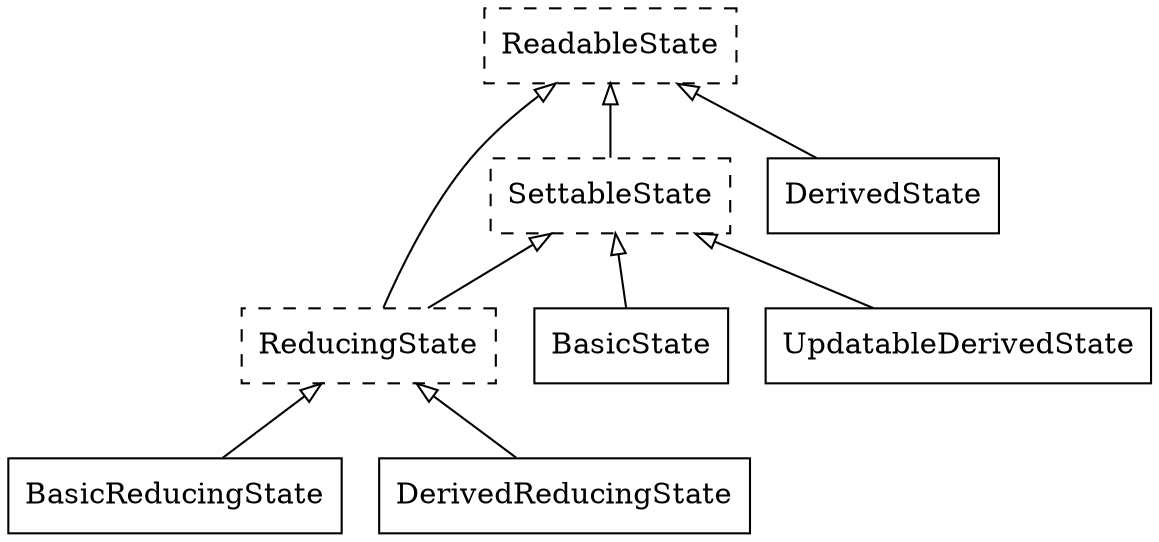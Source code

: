 strict digraph {
    overlap=false;
    rankdir=BT;
    
    node [shape=box, style=dashed]
    edge [arrowhead=empty]
    
   ReadableState
   SettableState -> ReadableState
   ReducingState -> {ReadableState, SettableState}

   node [style=solid]

   BasicState -> SettableState
   DerivedState -> ReadableState
   UpdatableDerivedState -> SettableState
   BasicReducingState -> ReducingState
   DerivedReducingState -> ReducingState
}
